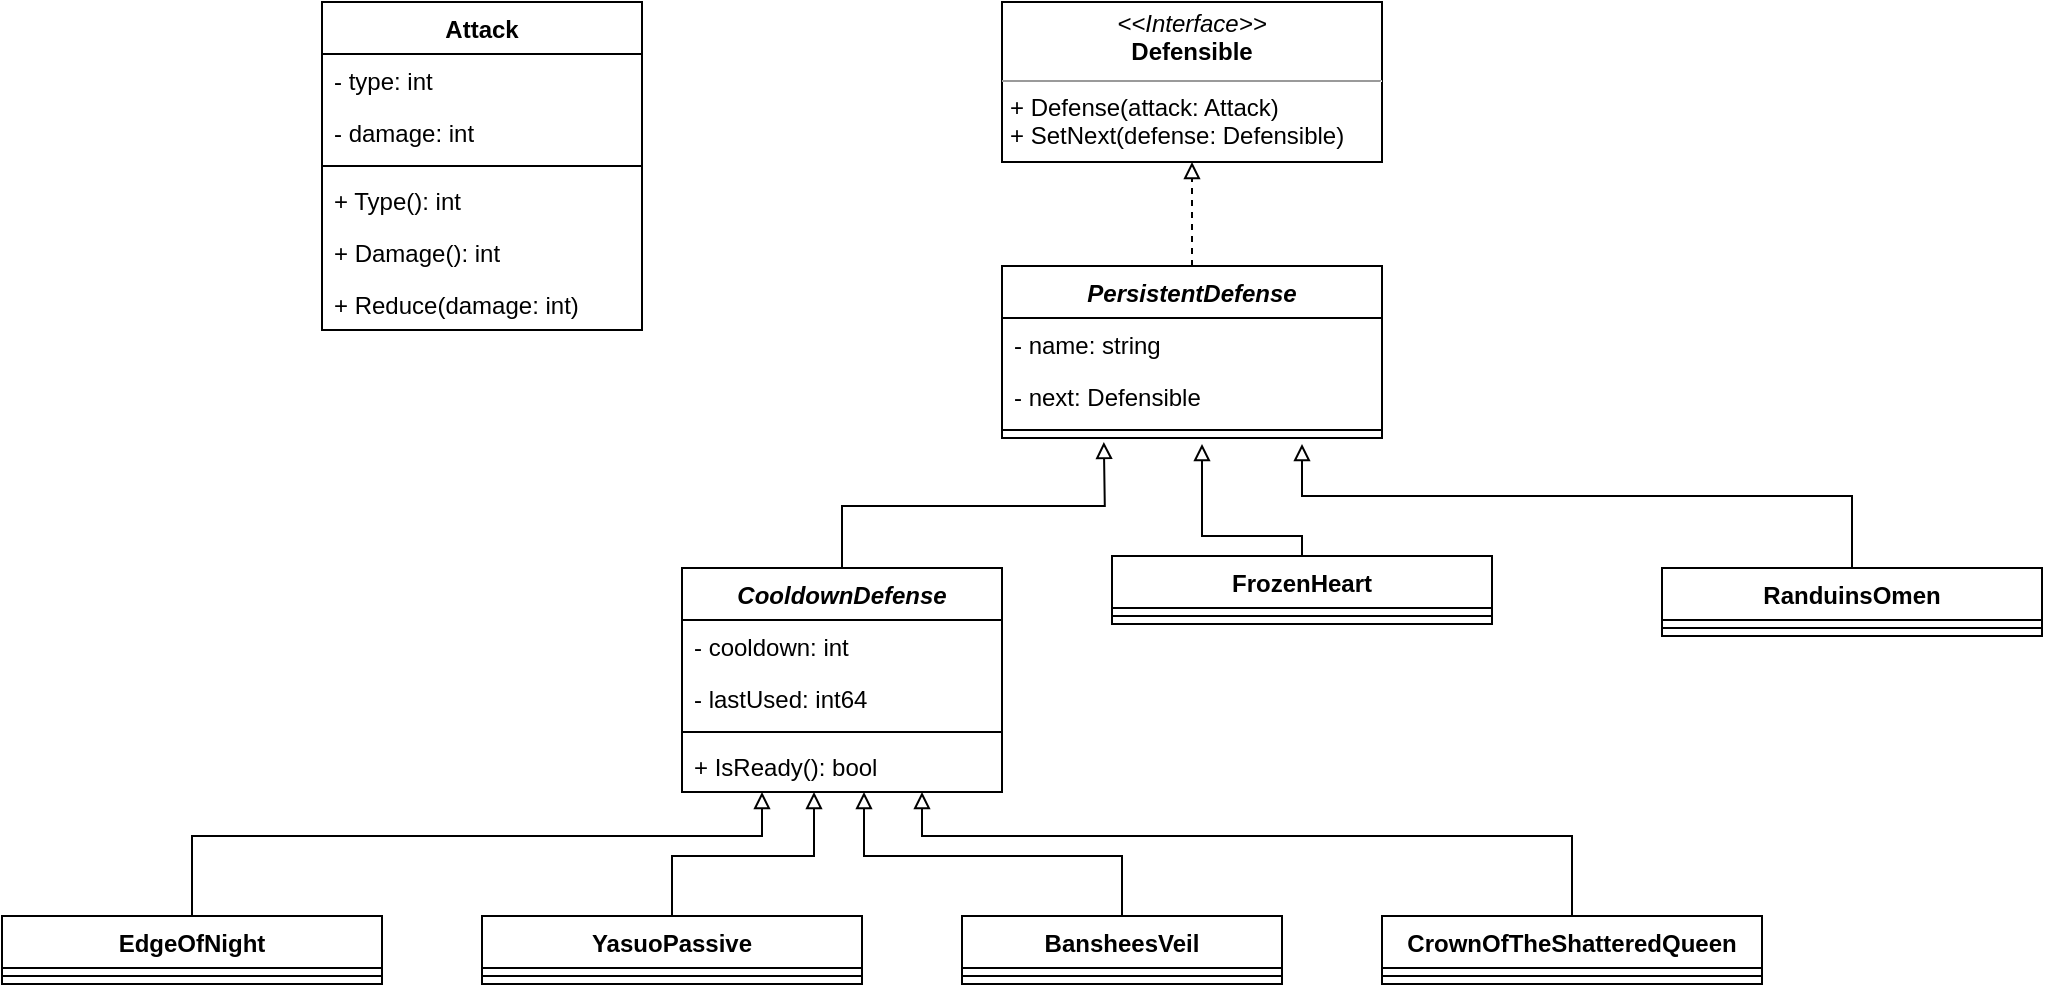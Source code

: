 <mxfile version="20.2.8" type="device"><diagram id="BkP4Qp9ESUEyR5xs_sQ8" name="Page-1"><mxGraphModel dx="2272" dy="773" grid="1" gridSize="10" guides="1" tooltips="1" connect="1" arrows="1" fold="1" page="1" pageScale="1" pageWidth="850" pageHeight="1100" math="0" shadow="0"><root><mxCell id="0"/><mxCell id="1" parent="0"/><mxCell id="v7146UrNU_mb_rs5llQP-29" style="edgeStyle=orthogonalEdgeStyle;rounded=0;orthogonalLoop=1;jettySize=auto;html=1;entryX=0.5;entryY=0;entryDx=0;entryDy=0;endArrow=none;endFill=0;startArrow=block;startFill=0;" parent="1" target="v7146UrNU_mb_rs5llQP-19" edge="1"><mxGeometry relative="1" as="geometry"><mxPoint x="280" y="240.99" as="sourcePoint"/><Array as="points"><mxPoint x="280" y="286.99"/><mxPoint x="330" y="286.99"/></Array></mxGeometry></mxCell><mxCell id="v7146UrNU_mb_rs5llQP-30" style="edgeStyle=orthogonalEdgeStyle;rounded=0;orthogonalLoop=1;jettySize=auto;html=1;entryX=0.5;entryY=0;entryDx=0;entryDy=0;endArrow=none;endFill=0;startArrow=block;startFill=0;" parent="1" target="v7146UrNU_mb_rs5llQP-21" edge="1"><mxGeometry relative="1" as="geometry"><mxPoint x="330" y="240.99" as="sourcePoint"/><Array as="points"><mxPoint x="330" y="266.99"/><mxPoint x="605" y="266.99"/></Array></mxGeometry></mxCell><mxCell id="QhiQbGthtlYm1QMEsP7Q-1" value="&lt;p style=&quot;margin:0px;margin-top:4px;text-align:center;&quot;&gt;&lt;i&gt;&amp;lt;&amp;lt;Interface&amp;gt;&amp;gt;&lt;/i&gt;&lt;br&gt;&lt;b&gt;Defensible&lt;/b&gt;&lt;/p&gt;&lt;hr size=&quot;1&quot;&gt;&lt;p style=&quot;margin:0px;margin-left:4px;&quot;&gt;+ Defense(attack: Attack)&lt;/p&gt;&lt;p style=&quot;margin:0px;margin-left:4px;&quot;&gt;+ SetNext(defense: Defensible)&lt;br&gt;&lt;/p&gt;" style="verticalAlign=top;align=left;overflow=fill;fontSize=12;fontFamily=Helvetica;html=1;" parent="1" vertex="1"><mxGeometry x="180" y="20" width="190" height="80" as="geometry"/></mxCell><mxCell id="v7146UrNU_mb_rs5llQP-31" style="edgeStyle=orthogonalEdgeStyle;rounded=0;orthogonalLoop=1;jettySize=auto;html=1;exitX=0.5;exitY=0;exitDx=0;exitDy=0;entryX=0.268;entryY=0.962;entryDx=0;entryDy=0;endArrow=block;endFill=0;startArrow=none;startFill=0;entryPerimeter=0;" parent="1" source="QhiQbGthtlYm1QMEsP7Q-2" edge="1"><mxGeometry relative="1" as="geometry"><mxPoint x="230.92" y="240.002" as="targetPoint"/></mxGeometry></mxCell><mxCell id="QhiQbGthtlYm1QMEsP7Q-2" value="CooldownDefense" style="swimlane;fontStyle=3;align=center;verticalAlign=top;childLayout=stackLayout;horizontal=1;startSize=26;horizontalStack=0;resizeParent=1;resizeParentMax=0;resizeLast=0;collapsible=1;marginBottom=0;" parent="1" vertex="1"><mxGeometry x="20" y="302.99" width="160" height="112" as="geometry"/></mxCell><mxCell id="QhiQbGthtlYm1QMEsP7Q-3" value="- cooldown: int" style="text;strokeColor=none;fillColor=none;align=left;verticalAlign=top;spacingLeft=4;spacingRight=4;overflow=hidden;rotatable=0;points=[[0,0.5],[1,0.5]];portConstraint=eastwest;" parent="QhiQbGthtlYm1QMEsP7Q-2" vertex="1"><mxGeometry y="26" width="160" height="26" as="geometry"/></mxCell><mxCell id="v7146UrNU_mb_rs5llQP-1" value="- lastUsed: int64" style="text;strokeColor=none;fillColor=none;align=left;verticalAlign=top;spacingLeft=4;spacingRight=4;overflow=hidden;rotatable=0;points=[[0,0.5],[1,0.5]];portConstraint=eastwest;" parent="QhiQbGthtlYm1QMEsP7Q-2" vertex="1"><mxGeometry y="52" width="160" height="26" as="geometry"/></mxCell><mxCell id="QhiQbGthtlYm1QMEsP7Q-4" value="" style="line;strokeWidth=1;fillColor=none;align=left;verticalAlign=middle;spacingTop=-1;spacingLeft=3;spacingRight=3;rotatable=0;labelPosition=right;points=[];portConstraint=eastwest;strokeColor=inherit;" parent="QhiQbGthtlYm1QMEsP7Q-2" vertex="1"><mxGeometry y="78" width="160" height="8" as="geometry"/></mxCell><mxCell id="v7146UrNU_mb_rs5llQP-57" value="+ IsReady(): bool" style="text;strokeColor=none;fillColor=none;align=left;verticalAlign=top;spacingLeft=4;spacingRight=4;overflow=hidden;rotatable=0;points=[[0,0.5],[1,0.5]];portConstraint=eastwest;" parent="QhiQbGthtlYm1QMEsP7Q-2" vertex="1"><mxGeometry y="86" width="160" height="26" as="geometry"/></mxCell><mxCell id="v7146UrNU_mb_rs5llQP-34" style="edgeStyle=orthogonalEdgeStyle;rounded=0;orthogonalLoop=1;jettySize=auto;html=1;exitX=0.5;exitY=0;exitDx=0;exitDy=0;startArrow=none;startFill=0;endArrow=block;endFill=0;" parent="1" source="v7146UrNU_mb_rs5llQP-10" target="v7146UrNU_mb_rs5llQP-57" edge="1"><mxGeometry relative="1" as="geometry"><Array as="points"><mxPoint x="240" y="446.99"/><mxPoint x="111" y="446.99"/></Array></mxGeometry></mxCell><mxCell id="v7146UrNU_mb_rs5llQP-10" value="BansheesVeil" style="swimlane;fontStyle=1;align=center;verticalAlign=top;childLayout=stackLayout;horizontal=1;startSize=26;horizontalStack=0;resizeParent=1;resizeParentMax=0;resizeLast=0;collapsible=1;marginBottom=0;" parent="1" vertex="1"><mxGeometry x="160" y="476.99" width="160" height="34" as="geometry"/></mxCell><mxCell id="v7146UrNU_mb_rs5llQP-12" value="" style="line;strokeWidth=1;fillColor=none;align=left;verticalAlign=middle;spacingTop=-1;spacingLeft=3;spacingRight=3;rotatable=0;labelPosition=right;points=[];portConstraint=eastwest;strokeColor=inherit;" parent="v7146UrNU_mb_rs5llQP-10" vertex="1"><mxGeometry y="26" width="160" height="8" as="geometry"/></mxCell><mxCell id="v7146UrNU_mb_rs5llQP-35" style="edgeStyle=orthogonalEdgeStyle;rounded=0;orthogonalLoop=1;jettySize=auto;html=1;exitX=0.5;exitY=0;exitDx=0;exitDy=0;entryX=0.75;entryY=1;entryDx=0;entryDy=0;startArrow=none;startFill=0;endArrow=block;endFill=0;" parent="1" source="v7146UrNU_mb_rs5llQP-14" target="QhiQbGthtlYm1QMEsP7Q-2" edge="1"><mxGeometry relative="1" as="geometry"><Array as="points"><mxPoint x="465" y="436.99"/><mxPoint x="140" y="436.99"/></Array></mxGeometry></mxCell><mxCell id="v7146UrNU_mb_rs5llQP-14" value="CrownOfTheShatteredQueen" style="swimlane;fontStyle=1;align=center;verticalAlign=top;childLayout=stackLayout;horizontal=1;startSize=26;horizontalStack=0;resizeParent=1;resizeParentMax=0;resizeLast=0;collapsible=1;marginBottom=0;" parent="1" vertex="1"><mxGeometry x="370" y="476.99" width="190" height="34" as="geometry"/></mxCell><mxCell id="v7146UrNU_mb_rs5llQP-15" value="" style="line;strokeWidth=1;fillColor=none;align=left;verticalAlign=middle;spacingTop=-1;spacingLeft=3;spacingRight=3;rotatable=0;labelPosition=right;points=[];portConstraint=eastwest;strokeColor=inherit;" parent="v7146UrNU_mb_rs5llQP-14" vertex="1"><mxGeometry y="26" width="190" height="8" as="geometry"/></mxCell><mxCell id="v7146UrNU_mb_rs5llQP-32" style="edgeStyle=orthogonalEdgeStyle;rounded=0;orthogonalLoop=1;jettySize=auto;html=1;exitX=0.5;exitY=0;exitDx=0;exitDy=0;entryX=0.25;entryY=1;entryDx=0;entryDy=0;startArrow=none;startFill=0;endArrow=block;endFill=0;" parent="1" source="v7146UrNU_mb_rs5llQP-17" target="QhiQbGthtlYm1QMEsP7Q-2" edge="1"><mxGeometry relative="1" as="geometry"><Array as="points"><mxPoint x="-225" y="436.99"/><mxPoint x="60" y="436.99"/></Array></mxGeometry></mxCell><mxCell id="v7146UrNU_mb_rs5llQP-17" value="EdgeOfNight" style="swimlane;fontStyle=1;align=center;verticalAlign=top;childLayout=stackLayout;horizontal=1;startSize=26;horizontalStack=0;resizeParent=1;resizeParentMax=0;resizeLast=0;collapsible=1;marginBottom=0;" parent="1" vertex="1"><mxGeometry x="-320" y="476.99" width="190" height="34" as="geometry"/></mxCell><mxCell id="v7146UrNU_mb_rs5llQP-18" value="" style="line;strokeWidth=1;fillColor=none;align=left;verticalAlign=middle;spacingTop=-1;spacingLeft=3;spacingRight=3;rotatable=0;labelPosition=right;points=[];portConstraint=eastwest;strokeColor=inherit;" parent="v7146UrNU_mb_rs5llQP-17" vertex="1"><mxGeometry y="26" width="190" height="8" as="geometry"/></mxCell><mxCell id="v7146UrNU_mb_rs5llQP-19" value="FrozenHeart" style="swimlane;fontStyle=1;align=center;verticalAlign=top;childLayout=stackLayout;horizontal=1;startSize=26;horizontalStack=0;resizeParent=1;resizeParentMax=0;resizeLast=0;collapsible=1;marginBottom=0;" parent="1" vertex="1"><mxGeometry x="235" y="296.99" width="190" height="34" as="geometry"/></mxCell><mxCell id="v7146UrNU_mb_rs5llQP-20" value="" style="line;strokeWidth=1;fillColor=none;align=left;verticalAlign=middle;spacingTop=-1;spacingLeft=3;spacingRight=3;rotatable=0;labelPosition=right;points=[];portConstraint=eastwest;strokeColor=inherit;" parent="v7146UrNU_mb_rs5llQP-19" vertex="1"><mxGeometry y="26" width="190" height="8" as="geometry"/></mxCell><mxCell id="v7146UrNU_mb_rs5llQP-21" value="RanduinsOmen" style="swimlane;fontStyle=1;align=center;verticalAlign=top;childLayout=stackLayout;horizontal=1;startSize=26;horizontalStack=0;resizeParent=1;resizeParentMax=0;resizeLast=0;collapsible=1;marginBottom=0;" parent="1" vertex="1"><mxGeometry x="510" y="302.99" width="190" height="34" as="geometry"/></mxCell><mxCell id="v7146UrNU_mb_rs5llQP-22" value="" style="line;strokeWidth=1;fillColor=none;align=left;verticalAlign=middle;spacingTop=-1;spacingLeft=3;spacingRight=3;rotatable=0;labelPosition=right;points=[];portConstraint=eastwest;strokeColor=inherit;" parent="v7146UrNU_mb_rs5llQP-21" vertex="1"><mxGeometry y="26" width="190" height="8" as="geometry"/></mxCell><mxCell id="v7146UrNU_mb_rs5llQP-33" style="edgeStyle=orthogonalEdgeStyle;rounded=0;orthogonalLoop=1;jettySize=auto;html=1;exitX=0.5;exitY=0;exitDx=0;exitDy=0;startArrow=none;startFill=0;endArrow=block;endFill=0;" parent="1" source="v7146UrNU_mb_rs5llQP-27" target="v7146UrNU_mb_rs5llQP-57" edge="1"><mxGeometry relative="1" as="geometry"><Array as="points"><mxPoint x="15" y="446.99"/><mxPoint x="86" y="446.99"/></Array></mxGeometry></mxCell><mxCell id="v7146UrNU_mb_rs5llQP-27" value="YasuoPassive" style="swimlane;fontStyle=1;align=center;verticalAlign=top;childLayout=stackLayout;horizontal=1;startSize=26;horizontalStack=0;resizeParent=1;resizeParentMax=0;resizeLast=0;collapsible=1;marginBottom=0;" parent="1" vertex="1"><mxGeometry x="-80" y="476.99" width="190" height="34" as="geometry"/></mxCell><mxCell id="v7146UrNU_mb_rs5llQP-28" value="" style="line;strokeWidth=1;fillColor=none;align=left;verticalAlign=middle;spacingTop=-1;spacingLeft=3;spacingRight=3;rotatable=0;labelPosition=right;points=[];portConstraint=eastwest;strokeColor=inherit;" parent="v7146UrNU_mb_rs5llQP-27" vertex="1"><mxGeometry y="26" width="190" height="8" as="geometry"/></mxCell><mxCell id="v7146UrNU_mb_rs5llQP-40" style="edgeStyle=orthogonalEdgeStyle;rounded=0;orthogonalLoop=1;jettySize=auto;html=1;exitX=0.5;exitY=0;exitDx=0;exitDy=0;entryX=0.5;entryY=1;entryDx=0;entryDy=0;startArrow=none;startFill=0;endArrow=block;endFill=0;dashed=1;" parent="1" source="v7146UrNU_mb_rs5llQP-36" target="QhiQbGthtlYm1QMEsP7Q-1" edge="1"><mxGeometry relative="1" as="geometry"/></mxCell><mxCell id="v7146UrNU_mb_rs5llQP-36" value="PersistentDefense" style="swimlane;fontStyle=3;align=center;verticalAlign=top;childLayout=stackLayout;horizontal=1;startSize=26;horizontalStack=0;resizeParent=1;resizeParentMax=0;resizeLast=0;collapsible=1;marginBottom=0;" parent="1" vertex="1"><mxGeometry x="180" y="152" width="190" height="86" as="geometry"/></mxCell><mxCell id="v7146UrNU_mb_rs5llQP-41" value="- name: string" style="text;strokeColor=none;fillColor=none;align=left;verticalAlign=top;spacingLeft=4;spacingRight=4;overflow=hidden;rotatable=0;points=[[0,0.5],[1,0.5]];portConstraint=eastwest;" parent="v7146UrNU_mb_rs5llQP-36" vertex="1"><mxGeometry y="26" width="190" height="26" as="geometry"/></mxCell><mxCell id="v7146UrNU_mb_rs5llQP-37" value="- next: Defensible" style="text;strokeColor=none;fillColor=none;align=left;verticalAlign=top;spacingLeft=4;spacingRight=4;overflow=hidden;rotatable=0;points=[[0,0.5],[1,0.5]];portConstraint=eastwest;" parent="v7146UrNU_mb_rs5llQP-36" vertex="1"><mxGeometry y="52" width="190" height="26" as="geometry"/></mxCell><mxCell id="v7146UrNU_mb_rs5llQP-38" value="" style="line;strokeWidth=1;fillColor=none;align=left;verticalAlign=middle;spacingTop=-1;spacingLeft=3;spacingRight=3;rotatable=0;labelPosition=right;points=[];portConstraint=eastwest;strokeColor=inherit;" parent="v7146UrNU_mb_rs5llQP-36" vertex="1"><mxGeometry y="78" width="190" height="8" as="geometry"/></mxCell><mxCell id="v7146UrNU_mb_rs5llQP-49" value="Attack" style="swimlane;fontStyle=1;align=center;verticalAlign=top;childLayout=stackLayout;horizontal=1;startSize=26;horizontalStack=0;resizeParent=1;resizeParentMax=0;resizeLast=0;collapsible=1;marginBottom=0;" parent="1" vertex="1"><mxGeometry x="-160" y="20" width="160" height="164" as="geometry"/></mxCell><mxCell id="v7146UrNU_mb_rs5llQP-50" value="- type: int" style="text;strokeColor=none;fillColor=none;align=left;verticalAlign=top;spacingLeft=4;spacingRight=4;overflow=hidden;rotatable=0;points=[[0,0.5],[1,0.5]];portConstraint=eastwest;" parent="v7146UrNU_mb_rs5llQP-49" vertex="1"><mxGeometry y="26" width="160" height="26" as="geometry"/></mxCell><mxCell id="v7146UrNU_mb_rs5llQP-53" value="- damage: int" style="text;strokeColor=none;fillColor=none;align=left;verticalAlign=top;spacingLeft=4;spacingRight=4;overflow=hidden;rotatable=0;points=[[0,0.5],[1,0.5]];portConstraint=eastwest;" parent="v7146UrNU_mb_rs5llQP-49" vertex="1"><mxGeometry y="52" width="160" height="26" as="geometry"/></mxCell><mxCell id="v7146UrNU_mb_rs5llQP-51" value="" style="line;strokeWidth=1;fillColor=none;align=left;verticalAlign=middle;spacingTop=-1;spacingLeft=3;spacingRight=3;rotatable=0;labelPosition=right;points=[];portConstraint=eastwest;strokeColor=inherit;" parent="v7146UrNU_mb_rs5llQP-49" vertex="1"><mxGeometry y="78" width="160" height="8" as="geometry"/></mxCell><mxCell id="v7146UrNU_mb_rs5llQP-52" value="+ Type(): int" style="text;strokeColor=none;fillColor=none;align=left;verticalAlign=top;spacingLeft=4;spacingRight=4;overflow=hidden;rotatable=0;points=[[0,0.5],[1,0.5]];portConstraint=eastwest;" parent="v7146UrNU_mb_rs5llQP-49" vertex="1"><mxGeometry y="86" width="160" height="26" as="geometry"/></mxCell><mxCell id="v7146UrNU_mb_rs5llQP-54" value="+ Damage(): int" style="text;strokeColor=none;fillColor=none;align=left;verticalAlign=top;spacingLeft=4;spacingRight=4;overflow=hidden;rotatable=0;points=[[0,0.5],[1,0.5]];portConstraint=eastwest;" parent="v7146UrNU_mb_rs5llQP-49" vertex="1"><mxGeometry y="112" width="160" height="26" as="geometry"/></mxCell><mxCell id="v7146UrNU_mb_rs5llQP-55" value="+ Reduce(damage: int)" style="text;strokeColor=none;fillColor=none;align=left;verticalAlign=top;spacingLeft=4;spacingRight=4;overflow=hidden;rotatable=0;points=[[0,0.5],[1,0.5]];portConstraint=eastwest;" parent="v7146UrNU_mb_rs5llQP-49" vertex="1"><mxGeometry y="138" width="160" height="26" as="geometry"/></mxCell></root></mxGraphModel></diagram></mxfile>